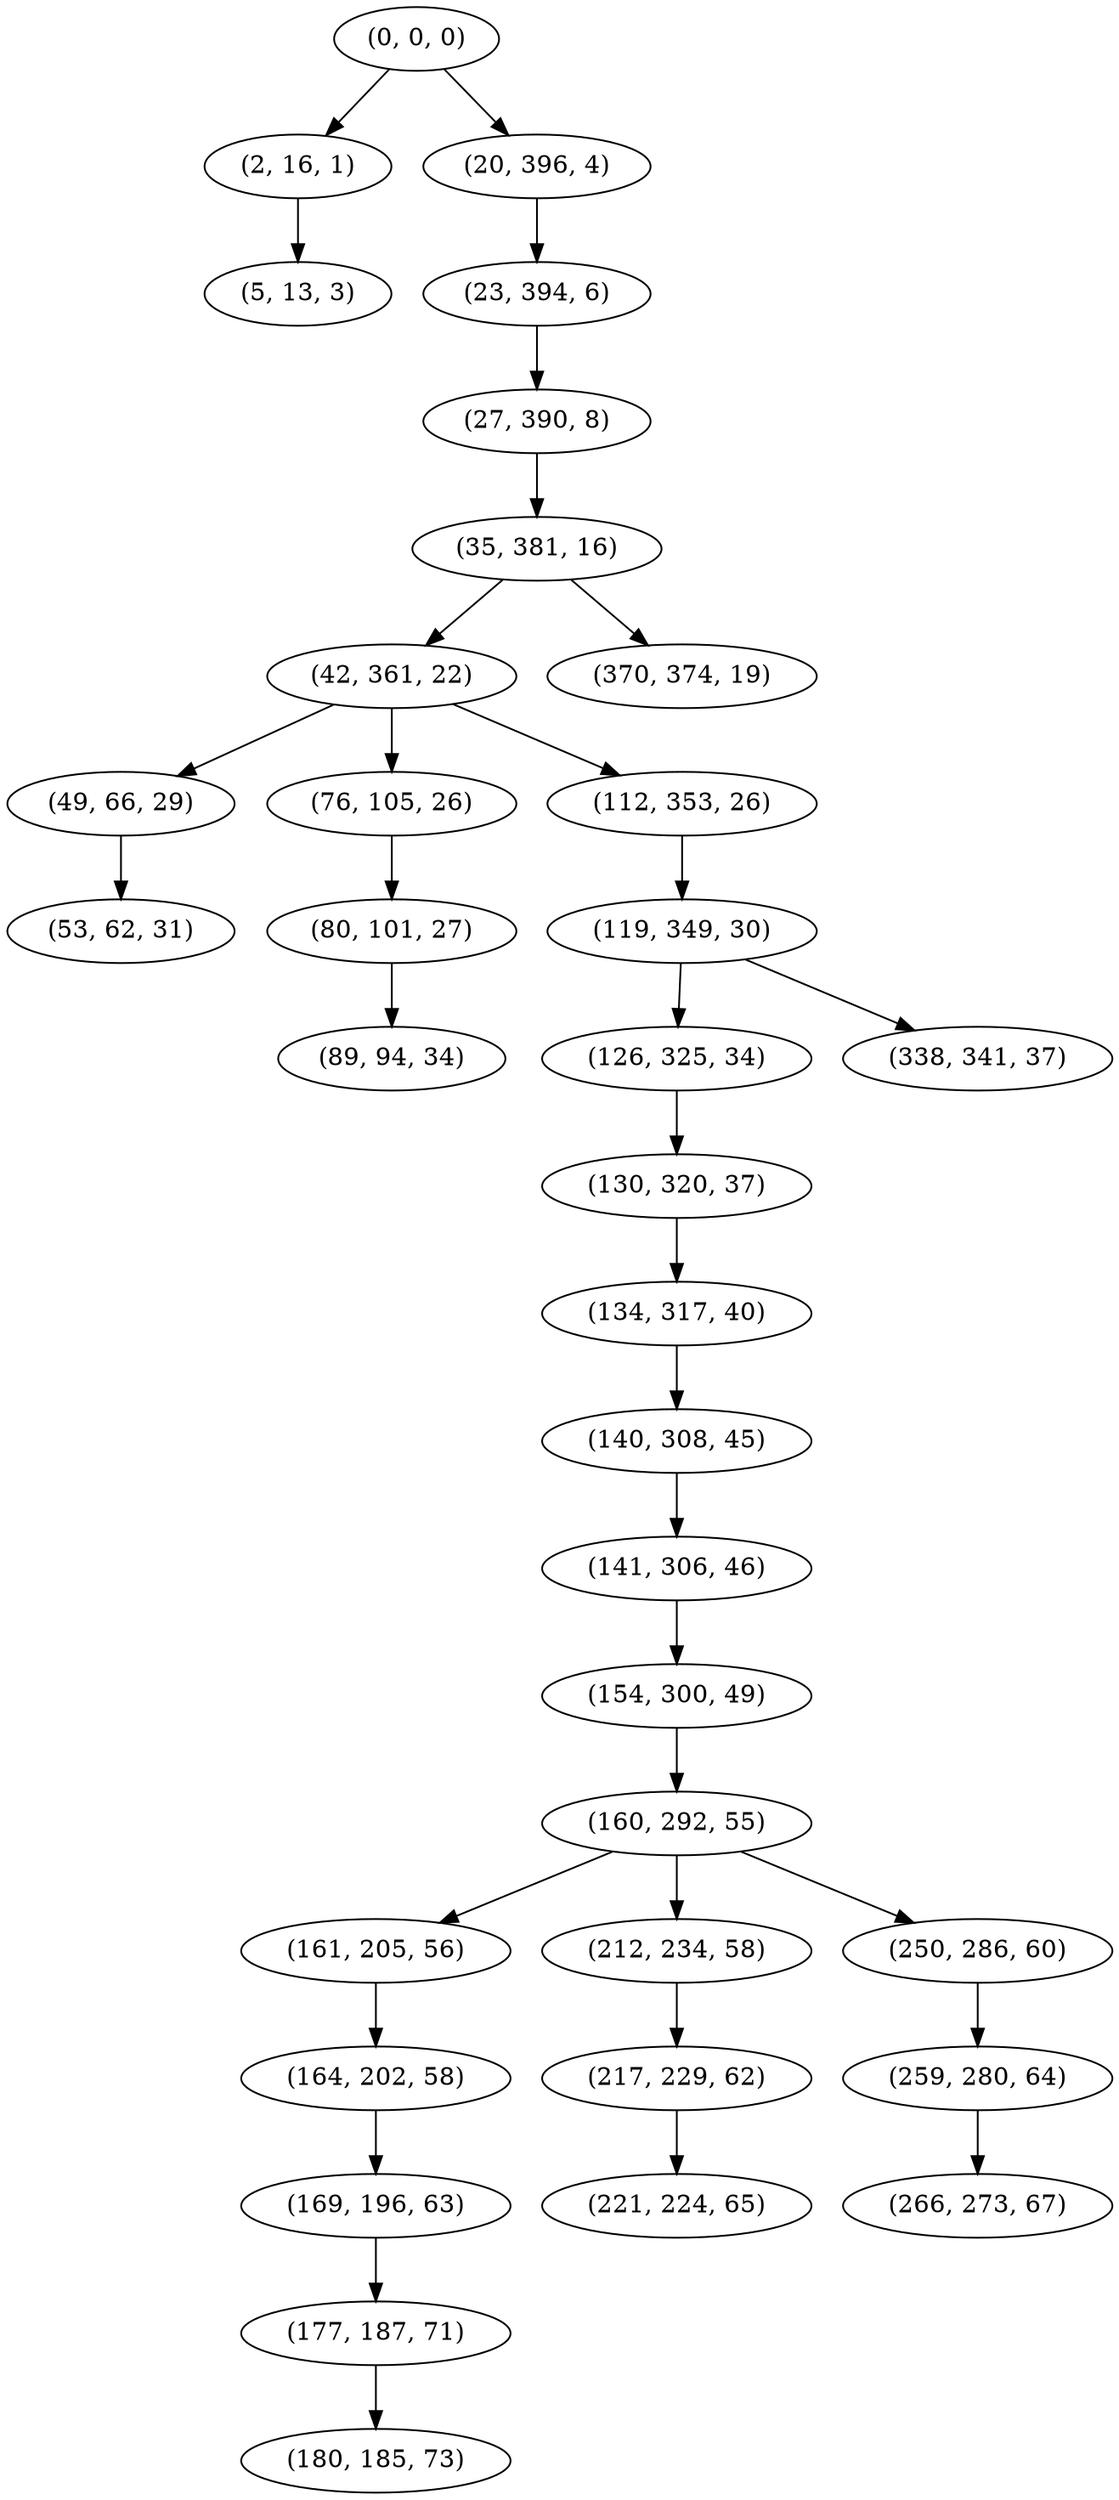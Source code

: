 digraph tree {
    "(0, 0, 0)";
    "(2, 16, 1)";
    "(5, 13, 3)";
    "(20, 396, 4)";
    "(23, 394, 6)";
    "(27, 390, 8)";
    "(35, 381, 16)";
    "(42, 361, 22)";
    "(49, 66, 29)";
    "(53, 62, 31)";
    "(76, 105, 26)";
    "(80, 101, 27)";
    "(89, 94, 34)";
    "(112, 353, 26)";
    "(119, 349, 30)";
    "(126, 325, 34)";
    "(130, 320, 37)";
    "(134, 317, 40)";
    "(140, 308, 45)";
    "(141, 306, 46)";
    "(154, 300, 49)";
    "(160, 292, 55)";
    "(161, 205, 56)";
    "(164, 202, 58)";
    "(169, 196, 63)";
    "(177, 187, 71)";
    "(180, 185, 73)";
    "(212, 234, 58)";
    "(217, 229, 62)";
    "(221, 224, 65)";
    "(250, 286, 60)";
    "(259, 280, 64)";
    "(266, 273, 67)";
    "(338, 341, 37)";
    "(370, 374, 19)";
    "(0, 0, 0)" -> "(2, 16, 1)";
    "(0, 0, 0)" -> "(20, 396, 4)";
    "(2, 16, 1)" -> "(5, 13, 3)";
    "(20, 396, 4)" -> "(23, 394, 6)";
    "(23, 394, 6)" -> "(27, 390, 8)";
    "(27, 390, 8)" -> "(35, 381, 16)";
    "(35, 381, 16)" -> "(42, 361, 22)";
    "(35, 381, 16)" -> "(370, 374, 19)";
    "(42, 361, 22)" -> "(49, 66, 29)";
    "(42, 361, 22)" -> "(76, 105, 26)";
    "(42, 361, 22)" -> "(112, 353, 26)";
    "(49, 66, 29)" -> "(53, 62, 31)";
    "(76, 105, 26)" -> "(80, 101, 27)";
    "(80, 101, 27)" -> "(89, 94, 34)";
    "(112, 353, 26)" -> "(119, 349, 30)";
    "(119, 349, 30)" -> "(126, 325, 34)";
    "(119, 349, 30)" -> "(338, 341, 37)";
    "(126, 325, 34)" -> "(130, 320, 37)";
    "(130, 320, 37)" -> "(134, 317, 40)";
    "(134, 317, 40)" -> "(140, 308, 45)";
    "(140, 308, 45)" -> "(141, 306, 46)";
    "(141, 306, 46)" -> "(154, 300, 49)";
    "(154, 300, 49)" -> "(160, 292, 55)";
    "(160, 292, 55)" -> "(161, 205, 56)";
    "(160, 292, 55)" -> "(212, 234, 58)";
    "(160, 292, 55)" -> "(250, 286, 60)";
    "(161, 205, 56)" -> "(164, 202, 58)";
    "(164, 202, 58)" -> "(169, 196, 63)";
    "(169, 196, 63)" -> "(177, 187, 71)";
    "(177, 187, 71)" -> "(180, 185, 73)";
    "(212, 234, 58)" -> "(217, 229, 62)";
    "(217, 229, 62)" -> "(221, 224, 65)";
    "(250, 286, 60)" -> "(259, 280, 64)";
    "(259, 280, 64)" -> "(266, 273, 67)";
}
